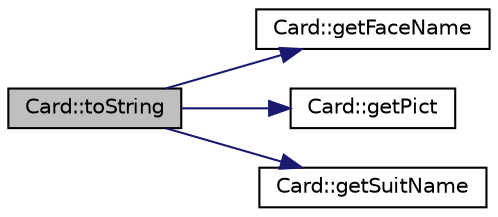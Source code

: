 digraph "Card::toString"
{
 // LATEX_PDF_SIZE
  edge [fontname="Helvetica",fontsize="10",labelfontname="Helvetica",labelfontsize="10"];
  node [fontname="Helvetica",fontsize="10",shape=record];
  rankdir="LR";
  Node1 [label="Card::toString",height=0.2,width=0.4,color="black", fillcolor="grey75", style="filled", fontcolor="black",tooltip=" "];
  Node1 -> Node2 [color="midnightblue",fontsize="10",style="solid",fontname="Helvetica"];
  Node2 [label="Card::getFaceName",height=0.2,width=0.4,color="black", fillcolor="white", style="filled",URL="$class_card.html#abfb63a346d7641c81e6240c981dd414d",tooltip=" "];
  Node1 -> Node3 [color="midnightblue",fontsize="10",style="solid",fontname="Helvetica"];
  Node3 [label="Card::getPict",height=0.2,width=0.4,color="black", fillcolor="white", style="filled",URL="$class_card.html#a1bf4eb5afc8b3182ad986746ad44cf69",tooltip=" "];
  Node1 -> Node4 [color="midnightblue",fontsize="10",style="solid",fontname="Helvetica"];
  Node4 [label="Card::getSuitName",height=0.2,width=0.4,color="black", fillcolor="white", style="filled",URL="$class_card.html#a560ce08424f168b5aa7623b19d593e44",tooltip=" "];
}

